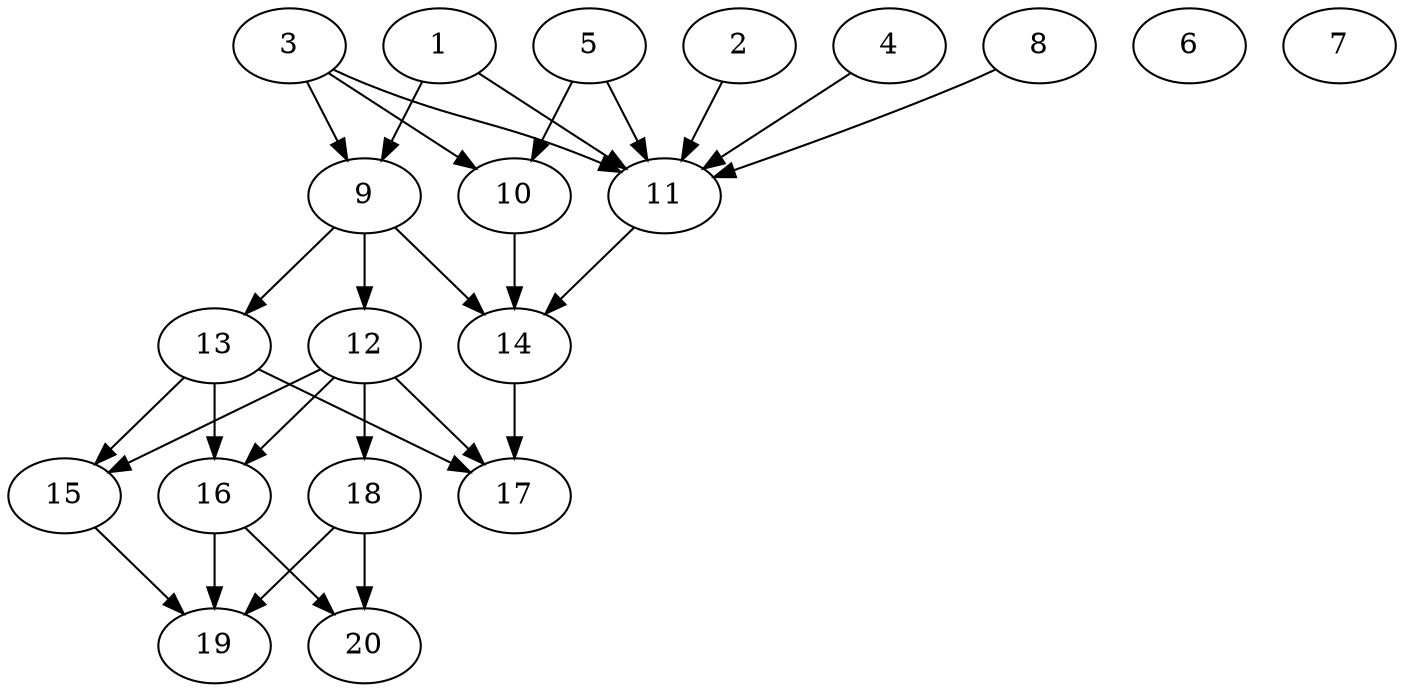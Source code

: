 // DAG automatically generated by daggen at Tue Jul 23 14:33:40 2019
// ./daggen --dot -n 20 --ccr 0.5 --fat 0.6 --regular 0.5 --density 0.8 --mindata 5242880 --maxdata 52428800 
digraph G {
  1 [size="22147072", alpha="0.07", expect_size="11073536"] 
  1 -> 9 [size ="11073536"]
  1 -> 11 [size ="11073536"]
  2 [size="94908416", alpha="0.11", expect_size="47454208"] 
  2 -> 11 [size ="47454208"]
  3 [size="30914560", alpha="0.04", expect_size="15457280"] 
  3 -> 9 [size ="15457280"]
  3 -> 10 [size ="15457280"]
  3 -> 11 [size ="15457280"]
  4 [size="14225408", alpha="0.15", expect_size="7112704"] 
  4 -> 11 [size ="7112704"]
  5 [size="31434752", alpha="0.11", expect_size="15717376"] 
  5 -> 10 [size ="15717376"]
  5 -> 11 [size ="15717376"]
  6 [size="10938368", alpha="0.05", expect_size="5469184"] 
  7 [size="33413120", alpha="0.16", expect_size="16706560"] 
  8 [size="95563776", alpha="0.02", expect_size="47781888"] 
  8 -> 11 [size ="47781888"]
  9 [size="74825728", alpha="0.00", expect_size="37412864"] 
  9 -> 12 [size ="37412864"]
  9 -> 13 [size ="37412864"]
  9 -> 14 [size ="37412864"]
  10 [size="87633920", alpha="0.04", expect_size="43816960"] 
  10 -> 14 [size ="43816960"]
  11 [size="88424448", alpha="0.13", expect_size="44212224"] 
  11 -> 14 [size ="44212224"]
  12 [size="27844608", alpha="0.11", expect_size="13922304"] 
  12 -> 15 [size ="13922304"]
  12 -> 16 [size ="13922304"]
  12 -> 17 [size ="13922304"]
  12 -> 18 [size ="13922304"]
  13 [size="79013888", alpha="0.14", expect_size="39506944"] 
  13 -> 15 [size ="39506944"]
  13 -> 16 [size ="39506944"]
  13 -> 17 [size ="39506944"]
  14 [size="96598016", alpha="0.17", expect_size="48299008"] 
  14 -> 17 [size ="48299008"]
  15 [size="74424320", alpha="0.13", expect_size="37212160"] 
  15 -> 19 [size ="37212160"]
  16 [size="32454656", alpha="0.19", expect_size="16227328"] 
  16 -> 19 [size ="16227328"]
  16 -> 20 [size ="16227328"]
  17 [size="56735744", alpha="0.05", expect_size="28367872"] 
  18 [size="38182912", alpha="0.15", expect_size="19091456"] 
  18 -> 19 [size ="19091456"]
  18 -> 20 [size ="19091456"]
  19 [size="49776640", alpha="0.20", expect_size="24888320"] 
  20 [size="52054016", alpha="0.06", expect_size="26027008"] 
}
